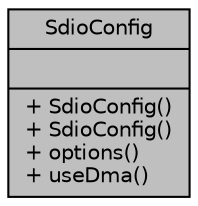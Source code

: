 digraph "SdioConfig"
{
 // INTERACTIVE_SVG=YES
 // LATEX_PDF_SIZE
  edge [fontname="Helvetica",fontsize="10",labelfontname="Helvetica",labelfontsize="10"];
  node [fontname="Helvetica",fontsize="10",shape=record];
  Node1 [label="{SdioConfig\n||+ SdioConfig()\l+ SdioConfig()\l+ options()\l+ useDma()\l}",height=0.2,width=0.4,color="black", fillcolor="grey75", style="filled", fontcolor="black",tooltip="SDIO card configuration."];
}
